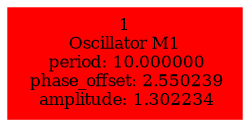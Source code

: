  digraph g{ forcelabels=true;
1 [label=<1<BR />Oscillator M1<BR /> period: 10.000000<BR /> phase_offset: 2.550239<BR /> amplitude: 1.302234>, shape=box,color=red,style=filled,fontsize=8]; }
